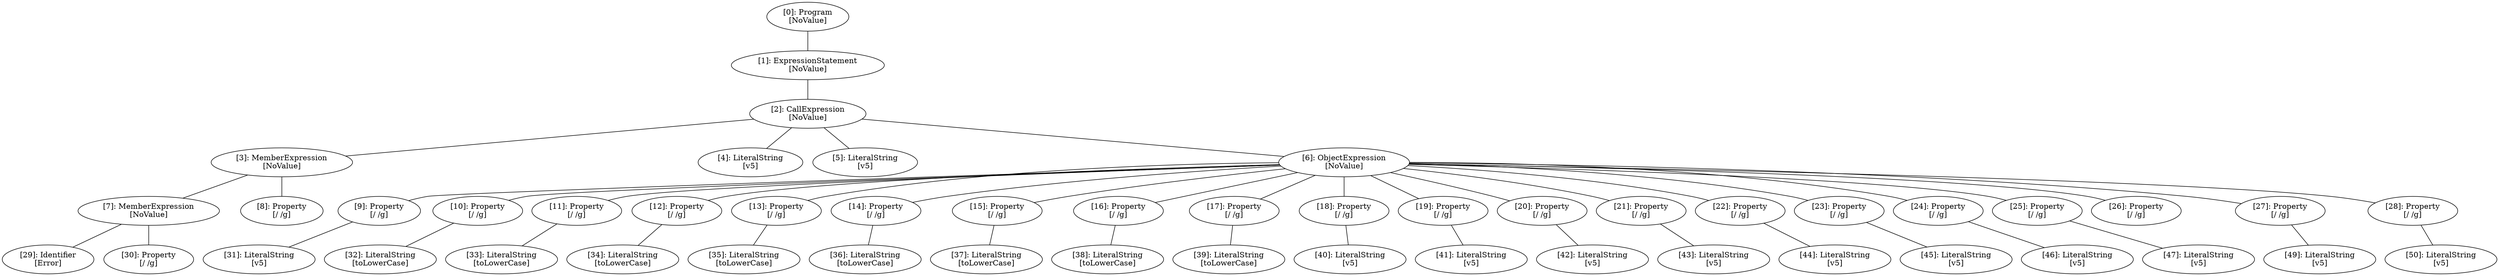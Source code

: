 // Result
graph {
	0 [label="[0]: Program
[NoValue]"]
	1 [label="[1]: ExpressionStatement
[NoValue]"]
	2 [label="[2]: CallExpression
[NoValue]"]
	3 [label="[3]: MemberExpression
[NoValue]"]
	4 [label="[4]: LiteralString
[v5]"]
	5 [label="[5]: LiteralString
[v5]"]
	6 [label="[6]: ObjectExpression
[NoValue]"]
	7 [label="[7]: MemberExpression
[NoValue]"]
	8 [label="[8]: Property
[/ /g]"]
	9 [label="[9]: Property
[/ /g]"]
	10 [label="[10]: Property
[/ /g]"]
	11 [label="[11]: Property
[/ /g]"]
	12 [label="[12]: Property
[/ /g]"]
	13 [label="[13]: Property
[/ /g]"]
	14 [label="[14]: Property
[/ /g]"]
	15 [label="[15]: Property
[/ /g]"]
	16 [label="[16]: Property
[/ /g]"]
	17 [label="[17]: Property
[/ /g]"]
	18 [label="[18]: Property
[/ /g]"]
	19 [label="[19]: Property
[/ /g]"]
	20 [label="[20]: Property
[/ /g]"]
	21 [label="[21]: Property
[/ /g]"]
	22 [label="[22]: Property
[/ /g]"]
	23 [label="[23]: Property
[/ /g]"]
	24 [label="[24]: Property
[/ /g]"]
	25 [label="[25]: Property
[/ /g]"]
	26 [label="[26]: Property
[/ /g]"]
	27 [label="[27]: Property
[/ /g]"]
	28 [label="[28]: Property
[/ /g]"]
	29 [label="[29]: Identifier
[Error]"]
	30 [label="[30]: Property
[/ /g]"]
	31 [label="[31]: LiteralString
[v5]"]
	32 [label="[32]: LiteralString
[toLowerCase]"]
	33 [label="[33]: LiteralString
[toLowerCase]"]
	34 [label="[34]: LiteralString
[toLowerCase]"]
	35 [label="[35]: LiteralString
[toLowerCase]"]
	36 [label="[36]: LiteralString
[toLowerCase]"]
	37 [label="[37]: LiteralString
[toLowerCase]"]
	38 [label="[38]: LiteralString
[toLowerCase]"]
	39 [label="[39]: LiteralString
[toLowerCase]"]
	40 [label="[40]: LiteralString
[v5]"]
	41 [label="[41]: LiteralString
[v5]"]
	42 [label="[42]: LiteralString
[v5]"]
	43 [label="[43]: LiteralString
[v5]"]
	44 [label="[44]: LiteralString
[v5]"]
	45 [label="[45]: LiteralString
[v5]"]
	46 [label="[46]: LiteralString
[v5]"]
	47 [label="[47]: LiteralString
[v5]"]
	49 [label="[49]: LiteralString
[v5]"]
	50 [label="[50]: LiteralString
[v5]"]
	0 -- 1
	1 -- 2
	2 -- 3
	2 -- 4
	2 -- 5
	2 -- 6
	3 -- 7
	3 -- 8
	6 -- 9
	6 -- 10
	6 -- 11
	6 -- 12
	6 -- 13
	6 -- 14
	6 -- 15
	6 -- 16
	6 -- 17
	6 -- 18
	6 -- 19
	6 -- 20
	6 -- 21
	6 -- 22
	6 -- 23
	6 -- 24
	6 -- 25
	6 -- 26
	6 -- 27
	6 -- 28
	7 -- 29
	7 -- 30
	9 -- 31
	10 -- 32
	11 -- 33
	12 -- 34
	13 -- 35
	14 -- 36
	15 -- 37
	16 -- 38
	17 -- 39
	18 -- 40
	19 -- 41
	20 -- 42
	21 -- 43
	22 -- 44
	23 -- 45
	24 -- 46
	25 -- 47
	27 -- 49
	28 -- 50
}
